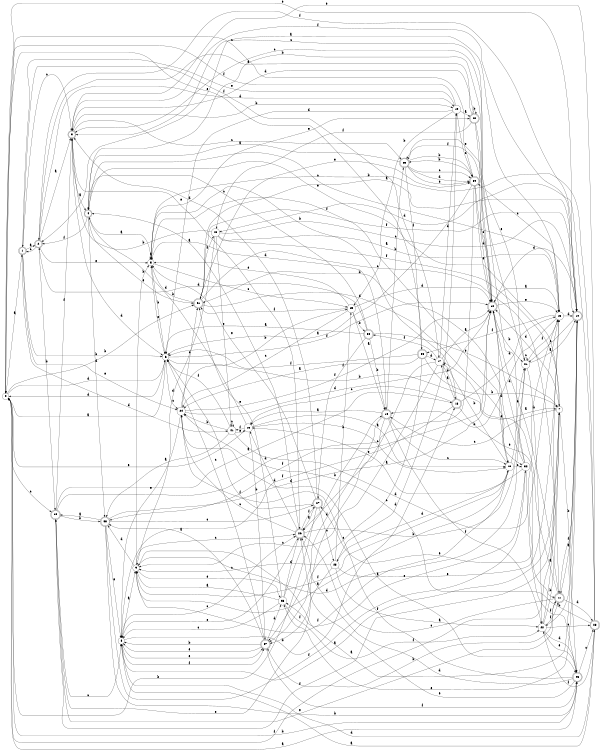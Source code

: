 digraph n34_3 {
__start0 [label="" shape="none"];

rankdir=LR;
size="8,5";

s0 [style="filled", color="black", fillcolor="white" shape="circle", label="0"];
s1 [style="rounded,filled", color="black", fillcolor="white" shape="doublecircle", label="1"];
s2 [style="rounded,filled", color="black", fillcolor="white" shape="doublecircle", label="2"];
s3 [style="rounded,filled", color="black", fillcolor="white" shape="doublecircle", label="3"];
s4 [style="rounded,filled", color="black", fillcolor="white" shape="doublecircle", label="4"];
s5 [style="filled", color="black", fillcolor="white" shape="circle", label="5"];
s6 [style="filled", color="black", fillcolor="white" shape="circle", label="6"];
s7 [style="filled", color="black", fillcolor="white" shape="circle", label="7"];
s8 [style="filled", color="black", fillcolor="white" shape="circle", label="8"];
s9 [style="filled", color="black", fillcolor="white" shape="circle", label="9"];
s10 [style="rounded,filled", color="black", fillcolor="white" shape="doublecircle", label="10"];
s11 [style="rounded,filled", color="black", fillcolor="white" shape="doublecircle", label="11"];
s12 [style="rounded,filled", color="black", fillcolor="white" shape="doublecircle", label="12"];
s13 [style="filled", color="black", fillcolor="white" shape="circle", label="13"];
s14 [style="rounded,filled", color="black", fillcolor="white" shape="doublecircle", label="14"];
s15 [style="filled", color="black", fillcolor="white" shape="circle", label="15"];
s16 [style="filled", color="black", fillcolor="white" shape="circle", label="16"];
s17 [style="filled", color="black", fillcolor="white" shape="circle", label="17"];
s18 [style="rounded,filled", color="black", fillcolor="white" shape="doublecircle", label="18"];
s19 [style="filled", color="black", fillcolor="white" shape="circle", label="19"];
s20 [style="rounded,filled", color="black", fillcolor="white" shape="doublecircle", label="20"];
s21 [style="filled", color="black", fillcolor="white" shape="circle", label="21"];
s22 [style="filled", color="black", fillcolor="white" shape="circle", label="22"];
s23 [style="rounded,filled", color="black", fillcolor="white" shape="doublecircle", label="23"];
s24 [style="filled", color="black", fillcolor="white" shape="circle", label="24"];
s25 [style="rounded,filled", color="black", fillcolor="white" shape="doublecircle", label="25"];
s26 [style="rounded,filled", color="black", fillcolor="white" shape="doublecircle", label="26"];
s27 [style="rounded,filled", color="black", fillcolor="white" shape="doublecircle", label="27"];
s28 [style="filled", color="black", fillcolor="white" shape="circle", label="28"];
s29 [style="filled", color="black", fillcolor="white" shape="circle", label="29"];
s30 [style="rounded,filled", color="black", fillcolor="white" shape="doublecircle", label="30"];
s31 [style="rounded,filled", color="black", fillcolor="white" shape="doublecircle", label="31"];
s32 [style="filled", color="black", fillcolor="white" shape="circle", label="32"];
s33 [style="filled", color="black", fillcolor="white" shape="circle", label="33"];
s34 [style="rounded,filled", color="black", fillcolor="white" shape="doublecircle", label="34"];
s35 [style="rounded,filled", color="black", fillcolor="white" shape="doublecircle", label="35"];
s36 [style="rounded,filled", color="black", fillcolor="white" shape="doublecircle", label="36"];
s37 [style="rounded,filled", color="black", fillcolor="white" shape="doublecircle", label="37"];
s38 [style="rounded,filled", color="black", fillcolor="white" shape="doublecircle", label="38"];
s39 [style="rounded,filled", color="black", fillcolor="white" shape="doublecircle", label="39"];
s40 [style="filled", color="black", fillcolor="white" shape="circle", label="40"];
s41 [style="filled", color="black", fillcolor="white" shape="circle", label="41"];
s0 -> s1 [label="a"];
s0 -> s31 [label="b"];
s0 -> s39 [label="c"];
s0 -> s6 [label="d"];
s0 -> s10 [label="e"];
s0 -> s7 [label="f"];
s1 -> s2 [label="a"];
s1 -> s6 [label="b"];
s1 -> s3 [label="c"];
s1 -> s41 [label="d"];
s1 -> s24 [label="e"];
s1 -> s17 [label="f"];
s2 -> s3 [label="a"];
s2 -> s39 [label="b"];
s2 -> s1 [label="c"];
s2 -> s19 [label="d"];
s2 -> s5 [label="e"];
s2 -> s10 [label="f"];
s3 -> s4 [label="a"];
s3 -> s19 [label="b"];
s3 -> s35 [label="c"];
s3 -> s6 [label="d"];
s3 -> s26 [label="e"];
s3 -> s10 [label="f"];
s4 -> s5 [label="a"];
s4 -> s12 [label="b"];
s4 -> s13 [label="c"];
s4 -> s38 [label="d"];
s4 -> s31 [label="e"];
s4 -> s2 [label="f"];
s5 -> s5 [label="a"];
s5 -> s6 [label="b"];
s5 -> s29 [label="c"];
s5 -> s14 [label="d"];
s5 -> s20 [label="e"];
s5 -> s16 [label="f"];
s6 -> s0 [label="a"];
s6 -> s7 [label="b"];
s6 -> s24 [label="c"];
s6 -> s0 [label="d"];
s6 -> s5 [label="e"];
s6 -> s12 [label="f"];
s7 -> s8 [label="a"];
s7 -> s25 [label="b"];
s7 -> s14 [label="c"];
s7 -> s12 [label="d"];
s7 -> s4 [label="e"];
s7 -> s39 [label="f"];
s8 -> s9 [label="a"];
s8 -> s18 [label="b"];
s8 -> s26 [label="c"];
s8 -> s23 [label="d"];
s8 -> s37 [label="e"];
s8 -> s37 [label="f"];
s9 -> s10 [label="a"];
s9 -> s5 [label="b"];
s9 -> s26 [label="c"];
s9 -> s38 [label="d"];
s9 -> s33 [label="e"];
s9 -> s16 [label="f"];
s10 -> s11 [label="a"];
s10 -> s22 [label="b"];
s10 -> s21 [label="c"];
s10 -> s12 [label="d"];
s10 -> s33 [label="e"];
s10 -> s31 [label="f"];
s11 -> s12 [label="a"];
s11 -> s37 [label="b"];
s11 -> s26 [label="c"];
s11 -> s23 [label="d"];
s11 -> s17 [label="e"];
s11 -> s10 [label="f"];
s12 -> s13 [label="a"];
s12 -> s21 [label="b"];
s12 -> s3 [label="c"];
s12 -> s16 [label="d"];
s12 -> s13 [label="e"];
s12 -> s35 [label="f"];
s13 -> s2 [label="a"];
s13 -> s14 [label="b"];
s13 -> s34 [label="c"];
s13 -> s10 [label="d"];
s13 -> s27 [label="e"];
s13 -> s36 [label="f"];
s14 -> s15 [label="a"];
s14 -> s35 [label="b"];
s14 -> s16 [label="c"];
s14 -> s37 [label="d"];
s14 -> s39 [label="e"];
s14 -> s22 [label="f"];
s15 -> s16 [label="a"];
s15 -> s37 [label="b"];
s15 -> s16 [label="c"];
s15 -> s4 [label="d"];
s15 -> s0 [label="e"];
s15 -> s41 [label="f"];
s16 -> s9 [label="a"];
s16 -> s17 [label="b"];
s16 -> s32 [label="c"];
s16 -> s28 [label="d"];
s16 -> s21 [label="e"];
s16 -> s9 [label="f"];
s17 -> s12 [label="a"];
s17 -> s18 [label="b"];
s17 -> s9 [label="c"];
s17 -> s19 [label="d"];
s17 -> s26 [label="e"];
s17 -> s30 [label="f"];
s18 -> s17 [label="a"];
s18 -> s5 [label="b"];
s18 -> s15 [label="c"];
s18 -> s13 [label="d"];
s18 -> s11 [label="e"];
s18 -> s8 [label="f"];
s19 -> s20 [label="a"];
s19 -> s29 [label="b"];
s19 -> s34 [label="c"];
s19 -> s6 [label="d"];
s19 -> s1 [label="e"];
s19 -> s0 [label="f"];
s20 -> s2 [label="a"];
s20 -> s20 [label="b"];
s20 -> s12 [label="c"];
s20 -> s3 [label="d"];
s20 -> s21 [label="e"];
s20 -> s40 [label="f"];
s21 -> s10 [label="a"];
s21 -> s22 [label="b"];
s21 -> s21 [label="c"];
s21 -> s9 [label="d"];
s21 -> s35 [label="e"];
s21 -> s13 [label="f"];
s22 -> s13 [label="a"];
s22 -> s7 [label="b"];
s22 -> s23 [label="c"];
s22 -> s25 [label="d"];
s22 -> s25 [label="e"];
s22 -> s11 [label="f"];
s23 -> s8 [label="a"];
s23 -> s5 [label="b"];
s23 -> s24 [label="c"];
s23 -> s40 [label="d"];
s23 -> s3 [label="e"];
s23 -> s22 [label="f"];
s24 -> s25 [label="a"];
s24 -> s29 [label="b"];
s24 -> s31 [label="c"];
s24 -> s12 [label="d"];
s24 -> s8 [label="e"];
s24 -> s12 [label="f"];
s25 -> s0 [label="a"];
s25 -> s0 [label="b"];
s25 -> s23 [label="c"];
s25 -> s26 [label="d"];
s25 -> s26 [label="e"];
s25 -> s24 [label="f"];
s26 -> s4 [label="a"];
s26 -> s21 [label="b"];
s26 -> s24 [label="c"];
s26 -> s15 [label="d"];
s26 -> s8 [label="e"];
s26 -> s27 [label="f"];
s27 -> s26 [label="a"];
s27 -> s0 [label="b"];
s27 -> s28 [label="c"];
s27 -> s3 [label="d"];
s27 -> s5 [label="e"];
s27 -> s6 [label="f"];
s28 -> s22 [label="a"];
s28 -> s29 [label="b"];
s28 -> s9 [label="c"];
s28 -> s19 [label="d"];
s28 -> s13 [label="e"];
s28 -> s37 [label="f"];
s29 -> s14 [label="a"];
s29 -> s30 [label="b"];
s29 -> s24 [label="c"];
s29 -> s12 [label="d"];
s29 -> s5 [label="e"];
s29 -> s31 [label="f"];
s30 -> s6 [label="a"];
s30 -> s14 [label="b"];
s30 -> s4 [label="c"];
s30 -> s2 [label="d"];
s30 -> s7 [label="e"];
s30 -> s27 [label="f"];
s31 -> s10 [label="a"];
s31 -> s5 [label="b"];
s31 -> s11 [label="c"];
s31 -> s32 [label="d"];
s31 -> s34 [label="e"];
s31 -> s40 [label="f"];
s32 -> s15 [label="a"];
s32 -> s31 [label="b"];
s32 -> s3 [label="c"];
s32 -> s12 [label="d"];
s32 -> s33 [label="e"];
s32 -> s25 [label="f"];
s33 -> s9 [label="a"];
s33 -> s14 [label="b"];
s33 -> s8 [label="c"];
s33 -> s26 [label="d"];
s33 -> s31 [label="e"];
s33 -> s22 [label="f"];
s34 -> s6 [label="a"];
s34 -> s35 [label="b"];
s34 -> s0 [label="c"];
s34 -> s12 [label="d"];
s34 -> s12 [label="e"];
s34 -> s38 [label="f"];
s35 -> s4 [label="a"];
s35 -> s34 [label="b"];
s35 -> s34 [label="c"];
s35 -> s34 [label="d"];
s35 -> s34 [label="e"];
s35 -> s36 [label="f"];
s36 -> s24 [label="a"];
s36 -> s7 [label="b"];
s36 -> s37 [label="c"];
s36 -> s17 [label="d"];
s36 -> s0 [label="e"];
s36 -> s6 [label="f"];
s37 -> s38 [label="a"];
s37 -> s8 [label="b"];
s37 -> s6 [label="c"];
s37 -> s33 [label="d"];
s37 -> s8 [label="e"];
s37 -> s25 [label="f"];
s38 -> s39 [label="a"];
s38 -> s25 [label="b"];
s38 -> s27 [label="c"];
s38 -> s12 [label="d"];
s38 -> s8 [label="e"];
s38 -> s32 [label="f"];
s39 -> s18 [label="a"];
s39 -> s38 [label="b"];
s39 -> s8 [label="c"];
s39 -> s12 [label="d"];
s39 -> s11 [label="e"];
s39 -> s3 [label="f"];
s40 -> s13 [label="a"];
s40 -> s3 [label="b"];
s40 -> s10 [label="c"];
s40 -> s9 [label="d"];
s40 -> s41 [label="e"];
s40 -> s7 [label="f"];
s41 -> s38 [label="a"];
s41 -> s24 [label="b"];
s41 -> s41 [label="c"];
s41 -> s13 [label="d"];
s41 -> s15 [label="e"];
s41 -> s6 [label="f"];

}